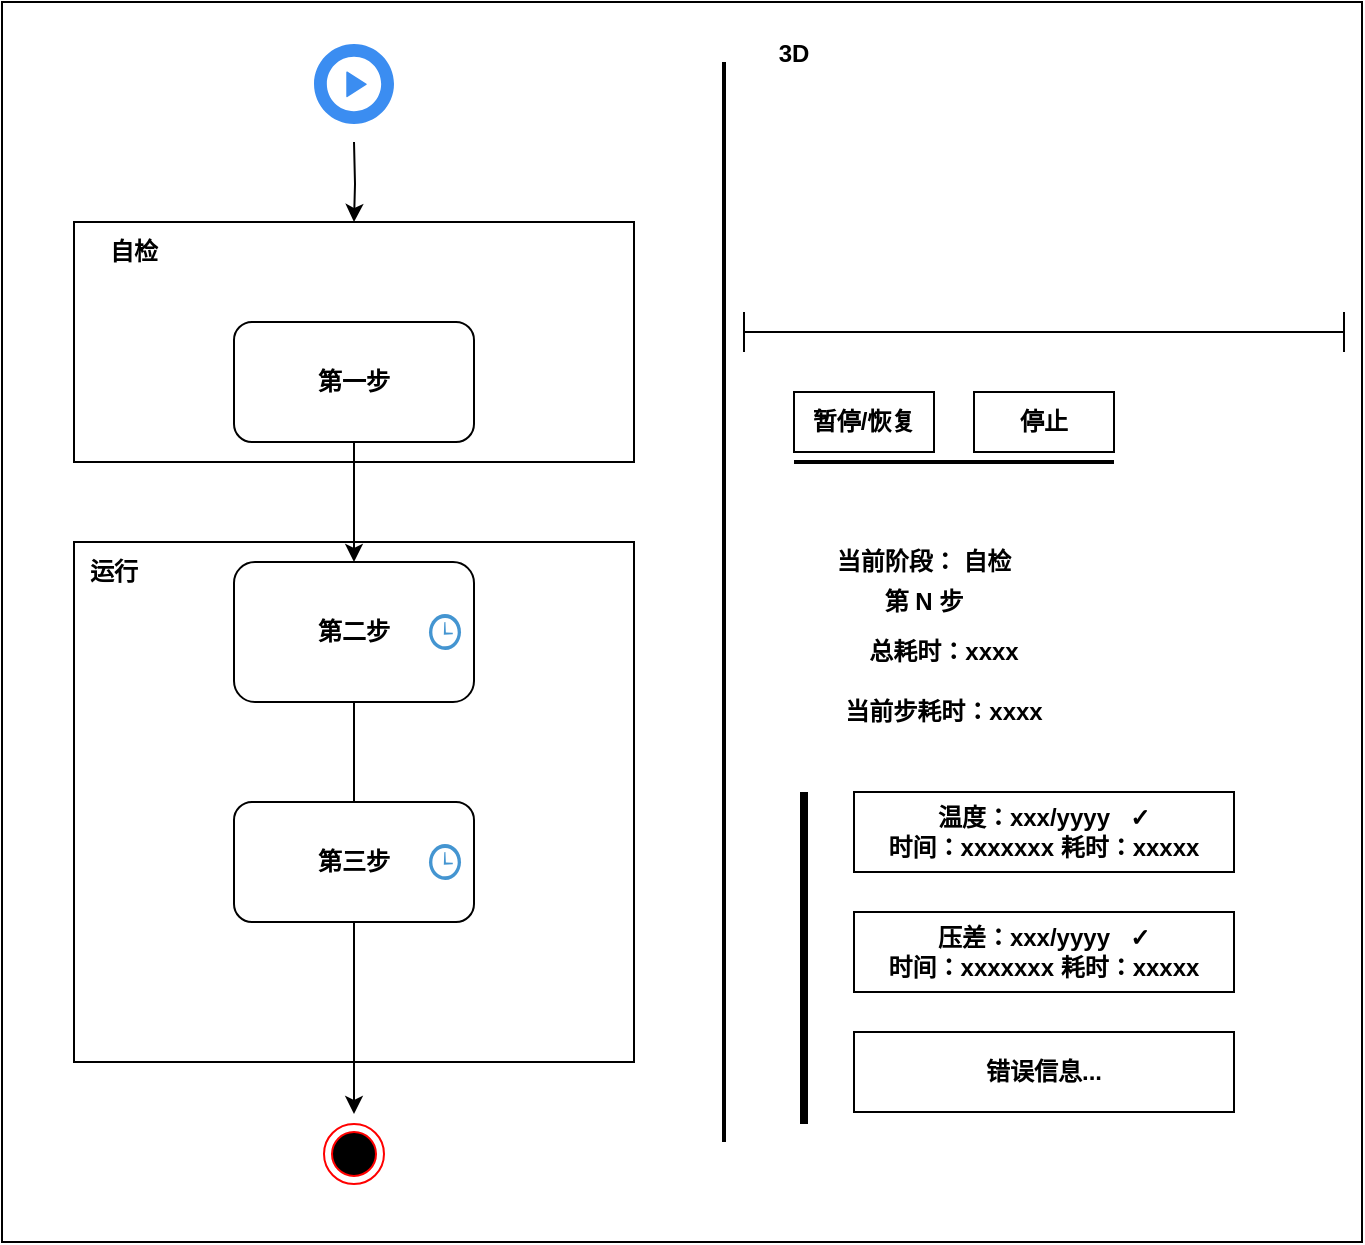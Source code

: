<mxfile version="23.1.8" type="github">
  <diagram name="第 1 页" id="nVM2l7jKNzhgwTq0GOzU">
    <mxGraphModel dx="438" dy="732" grid="1" gridSize="10" guides="1" tooltips="1" connect="1" arrows="1" fold="1" page="1" pageScale="1" pageWidth="827" pageHeight="1169" math="0" shadow="0">
      <root>
        <mxCell id="0" />
        <mxCell id="1" parent="0" />
        <mxCell id="bQlB1xkOmRGpxfmWqMAK-24" value="" style="rounded=0;whiteSpace=wrap;html=1;fontStyle=1" parent="1" vertex="1">
          <mxGeometry x="74" y="29" width="680" height="620" as="geometry" />
        </mxCell>
        <mxCell id="bQlB1xkOmRGpxfmWqMAK-30" value="" style="rounded=0;whiteSpace=wrap;html=1;fontStyle=1" parent="1" vertex="1">
          <mxGeometry x="110" y="299" width="280" height="260" as="geometry" />
        </mxCell>
        <mxCell id="bQlB1xkOmRGpxfmWqMAK-20" value="" style="rounded=0;whiteSpace=wrap;html=1;fontStyle=1" parent="1" vertex="1">
          <mxGeometry x="110" y="139" width="280" height="120" as="geometry" />
        </mxCell>
        <mxCell id="bQlB1xkOmRGpxfmWqMAK-14" style="edgeStyle=orthogonalEdgeStyle;rounded=0;orthogonalLoop=1;jettySize=auto;html=1;entryX=0.5;entryY=0;entryDx=0;entryDy=0;fontStyle=1" parent="1" source="bQlB1xkOmRGpxfmWqMAK-11" target="bQlB1xkOmRGpxfmWqMAK-15" edge="1">
          <mxGeometry relative="1" as="geometry">
            <mxPoint x="250" y="229" as="targetPoint" />
          </mxGeometry>
        </mxCell>
        <mxCell id="bQlB1xkOmRGpxfmWqMAK-11" value="第一步" style="rounded=1;whiteSpace=wrap;html=1;fontStyle=1" parent="1" vertex="1">
          <mxGeometry x="190" y="189" width="120" height="60" as="geometry" />
        </mxCell>
        <mxCell id="bQlB1xkOmRGpxfmWqMAK-12" value="温度：xxx/yyyy&amp;nbsp; &amp;nbsp;✓&lt;br&gt;时间：xxxxxxx 耗时：xxxxx" style="rounded=0;whiteSpace=wrap;html=1;fontStyle=1" parent="1" vertex="1">
          <mxGeometry x="500" y="424" width="190" height="40" as="geometry" />
        </mxCell>
        <mxCell id="bQlB1xkOmRGpxfmWqMAK-19" style="edgeStyle=orthogonalEdgeStyle;rounded=0;orthogonalLoop=1;jettySize=auto;html=1;entryX=0.5;entryY=0;entryDx=0;entryDy=0;fontStyle=1" parent="1" source="bQlB1xkOmRGpxfmWqMAK-15" edge="1">
          <mxGeometry relative="1" as="geometry">
            <mxPoint x="250" y="585" as="targetPoint" />
          </mxGeometry>
        </mxCell>
        <mxCell id="bQlB1xkOmRGpxfmWqMAK-15" value="第二步" style="rounded=1;whiteSpace=wrap;html=1;fontStyle=1" parent="1" vertex="1">
          <mxGeometry x="190" y="309" width="120" height="70" as="geometry" />
        </mxCell>
        <mxCell id="bQlB1xkOmRGpxfmWqMAK-16" value="压差：xxx/yyyy&amp;nbsp; &amp;nbsp;✓&lt;br&gt;时间：xxxxxxx 耗时：xxxxx" style="rounded=0;whiteSpace=wrap;html=1;fontStyle=1" parent="1" vertex="1">
          <mxGeometry x="500" y="484" width="190" height="40" as="geometry" />
        </mxCell>
        <mxCell id="bQlB1xkOmRGpxfmWqMAK-18" value="第三步" style="rounded=1;whiteSpace=wrap;html=1;fontStyle=1" parent="1" vertex="1">
          <mxGeometry x="190" y="429" width="120" height="60" as="geometry" />
        </mxCell>
        <mxCell id="bQlB1xkOmRGpxfmWqMAK-21" value="自检" style="text;html=1;align=center;verticalAlign=middle;whiteSpace=wrap;rounded=0;fontStyle=1" parent="1" vertex="1">
          <mxGeometry x="110" y="139" width="60" height="30" as="geometry" />
        </mxCell>
        <mxCell id="bQlB1xkOmRGpxfmWqMAK-23" style="edgeStyle=orthogonalEdgeStyle;rounded=0;orthogonalLoop=1;jettySize=auto;html=1;fontStyle=1" parent="1" target="bQlB1xkOmRGpxfmWqMAK-20" edge="1">
          <mxGeometry relative="1" as="geometry">
            <mxPoint x="250" y="99" as="sourcePoint" />
          </mxGeometry>
        </mxCell>
        <mxCell id="bQlB1xkOmRGpxfmWqMAK-26" value="" style="line;strokeWidth=2;direction=south;html=1;fontStyle=1" parent="1" vertex="1">
          <mxGeometry x="430" y="59" width="10" height="540" as="geometry" />
        </mxCell>
        <mxCell id="bQlB1xkOmRGpxfmWqMAK-27" value="" style="line;strokeWidth=2;html=1;fontStyle=1" parent="1" vertex="1">
          <mxGeometry x="470" y="254" width="160" height="10" as="geometry" />
        </mxCell>
        <mxCell id="bQlB1xkOmRGpxfmWqMAK-28" value="暂停/恢复" style="rounded=0;whiteSpace=wrap;html=1;fontStyle=1" parent="1" vertex="1">
          <mxGeometry x="470" y="224" width="70" height="30" as="geometry" />
        </mxCell>
        <mxCell id="bQlB1xkOmRGpxfmWqMAK-29" value="停止" style="rounded=0;whiteSpace=wrap;html=1;fontStyle=1" parent="1" vertex="1">
          <mxGeometry x="560" y="224" width="70" height="30" as="geometry" />
        </mxCell>
        <mxCell id="bQlB1xkOmRGpxfmWqMAK-31" value="运行" style="text;html=1;align=center;verticalAlign=middle;whiteSpace=wrap;rounded=0;fontStyle=1" parent="1" vertex="1">
          <mxGeometry x="100" y="299" width="60" height="30" as="geometry" />
        </mxCell>
        <mxCell id="bQlB1xkOmRGpxfmWqMAK-32" value="" style="line;strokeWidth=4;direction=south;html=1;perimeter=backbonePerimeter;points=[];outlineConnect=0;fontStyle=1" parent="1" vertex="1">
          <mxGeometry x="470" y="424" width="10" height="166" as="geometry" />
        </mxCell>
        <mxCell id="bQlB1xkOmRGpxfmWqMAK-34" value="当前阶段： 自检" style="text;html=1;align=center;verticalAlign=middle;whiteSpace=wrap;rounded=0;fontStyle=1" parent="1" vertex="1">
          <mxGeometry x="470" y="294" width="130" height="30" as="geometry" />
        </mxCell>
        <mxCell id="bQlB1xkOmRGpxfmWqMAK-36" value="第 N 步" style="text;html=1;align=center;verticalAlign=middle;whiteSpace=wrap;rounded=0;fontStyle=1" parent="1" vertex="1">
          <mxGeometry x="470" y="314" width="130" height="30" as="geometry" />
        </mxCell>
        <mxCell id="bQlB1xkOmRGpxfmWqMAK-37" value="总耗时：xxxx" style="text;html=1;align=center;verticalAlign=middle;whiteSpace=wrap;rounded=0;fontStyle=1" parent="1" vertex="1">
          <mxGeometry x="480" y="339" width="130" height="30" as="geometry" />
        </mxCell>
        <mxCell id="bQlB1xkOmRGpxfmWqMAK-38" value="当前步耗时：xxxx" style="text;html=1;align=center;verticalAlign=middle;whiteSpace=wrap;rounded=0;fontStyle=1" parent="1" vertex="1">
          <mxGeometry x="480" y="369" width="130" height="30" as="geometry" />
        </mxCell>
        <mxCell id="bQlB1xkOmRGpxfmWqMAK-42" value="错误信息..." style="rounded=0;whiteSpace=wrap;html=1;fontStyle=1" parent="1" vertex="1">
          <mxGeometry x="500" y="544" width="190" height="40" as="geometry" />
        </mxCell>
        <mxCell id="bQlB1xkOmRGpxfmWqMAK-44" value="" style="shape=crossbar;whiteSpace=wrap;html=1;rounded=1;fontStyle=1" parent="1" vertex="1">
          <mxGeometry x="445" y="184" width="300" height="20" as="geometry" />
        </mxCell>
        <mxCell id="bQlB1xkOmRGpxfmWqMAK-45" value="" style="shape=image;html=1;verticalAlign=top;verticalLabelPosition=bottom;labelBackgroundColor=#ffffff;imageAspect=0;aspect=fixed;image=https://cdn2.iconfinder.com/data/icons/circle-icons-1/64/hotair-128.png;fontStyle=1" parent="1" vertex="1">
          <mxGeometry x="540" y="60" width="110" height="110" as="geometry" />
        </mxCell>
        <mxCell id="bQlB1xkOmRGpxfmWqMAK-46" value="3D" style="text;html=1;align=center;verticalAlign=middle;whiteSpace=wrap;rounded=0;fontStyle=1" parent="1" vertex="1">
          <mxGeometry x="440" y="40" width="60" height="30" as="geometry" />
        </mxCell>
        <mxCell id="AE-UQD8DQsXO68ZDPCde-1" value="" style="sketch=0;html=1;aspect=fixed;strokeColor=none;shadow=0;fillColor=#3B8DF1;verticalAlign=top;labelPosition=center;verticalLabelPosition=bottom;shape=mxgraph.gcp2.play_start;fontStyle=1" vertex="1" parent="1">
          <mxGeometry x="230" y="50" width="40" height="40" as="geometry" />
        </mxCell>
        <mxCell id="AE-UQD8DQsXO68ZDPCde-2" value="" style="ellipse;html=1;shape=endState;fillColor=#000000;strokeColor=#ff0000;fontStyle=1" vertex="1" parent="1">
          <mxGeometry x="235" y="590" width="30" height="30" as="geometry" />
        </mxCell>
        <mxCell id="AE-UQD8DQsXO68ZDPCde-4" value="" style="shape=image;html=1;verticalAlign=top;verticalLabelPosition=bottom;labelBackgroundColor=#ffffff;imageAspect=0;aspect=fixed;image=https://cdn3.iconfinder.com/data/icons/flat-actions-icons-9/792/Tick_Mark_Dark-128.png" vertex="1" parent="1">
          <mxGeometry x="281" y="204.5" width="29" height="29" as="geometry" />
        </mxCell>
        <mxCell id="AE-UQD8DQsXO68ZDPCde-5" value="" style="shape=image;html=1;verticalAlign=top;verticalLabelPosition=bottom;labelBackgroundColor=#ffffff;imageAspect=0;aspect=fixed;image=https://cdn3.iconfinder.com/data/icons/flat-actions-icons-9/792/Tick_Mark_Dark-128.png" vertex="1" parent="1">
          <mxGeometry x="350" y="140" width="29" height="29" as="geometry" />
        </mxCell>
        <mxCell id="AE-UQD8DQsXO68ZDPCde-6" value="" style="shadow=0;dashed=0;html=1;strokeColor=none;fillColor=#4495D1;labelPosition=center;verticalLabelPosition=bottom;verticalAlign=top;align=center;outlineConnect=0;shape=mxgraph.veeam.time;" vertex="1" parent="1">
          <mxGeometry x="287.5" y="335" width="16" height="18" as="geometry" />
        </mxCell>
        <mxCell id="AE-UQD8DQsXO68ZDPCde-7" value="" style="shadow=0;dashed=0;html=1;strokeColor=none;fillColor=#4495D1;labelPosition=center;verticalLabelPosition=bottom;verticalAlign=top;align=center;outlineConnect=0;shape=mxgraph.veeam.time;" vertex="1" parent="1">
          <mxGeometry x="287.5" y="450" width="16" height="18" as="geometry" />
        </mxCell>
      </root>
    </mxGraphModel>
  </diagram>
</mxfile>
